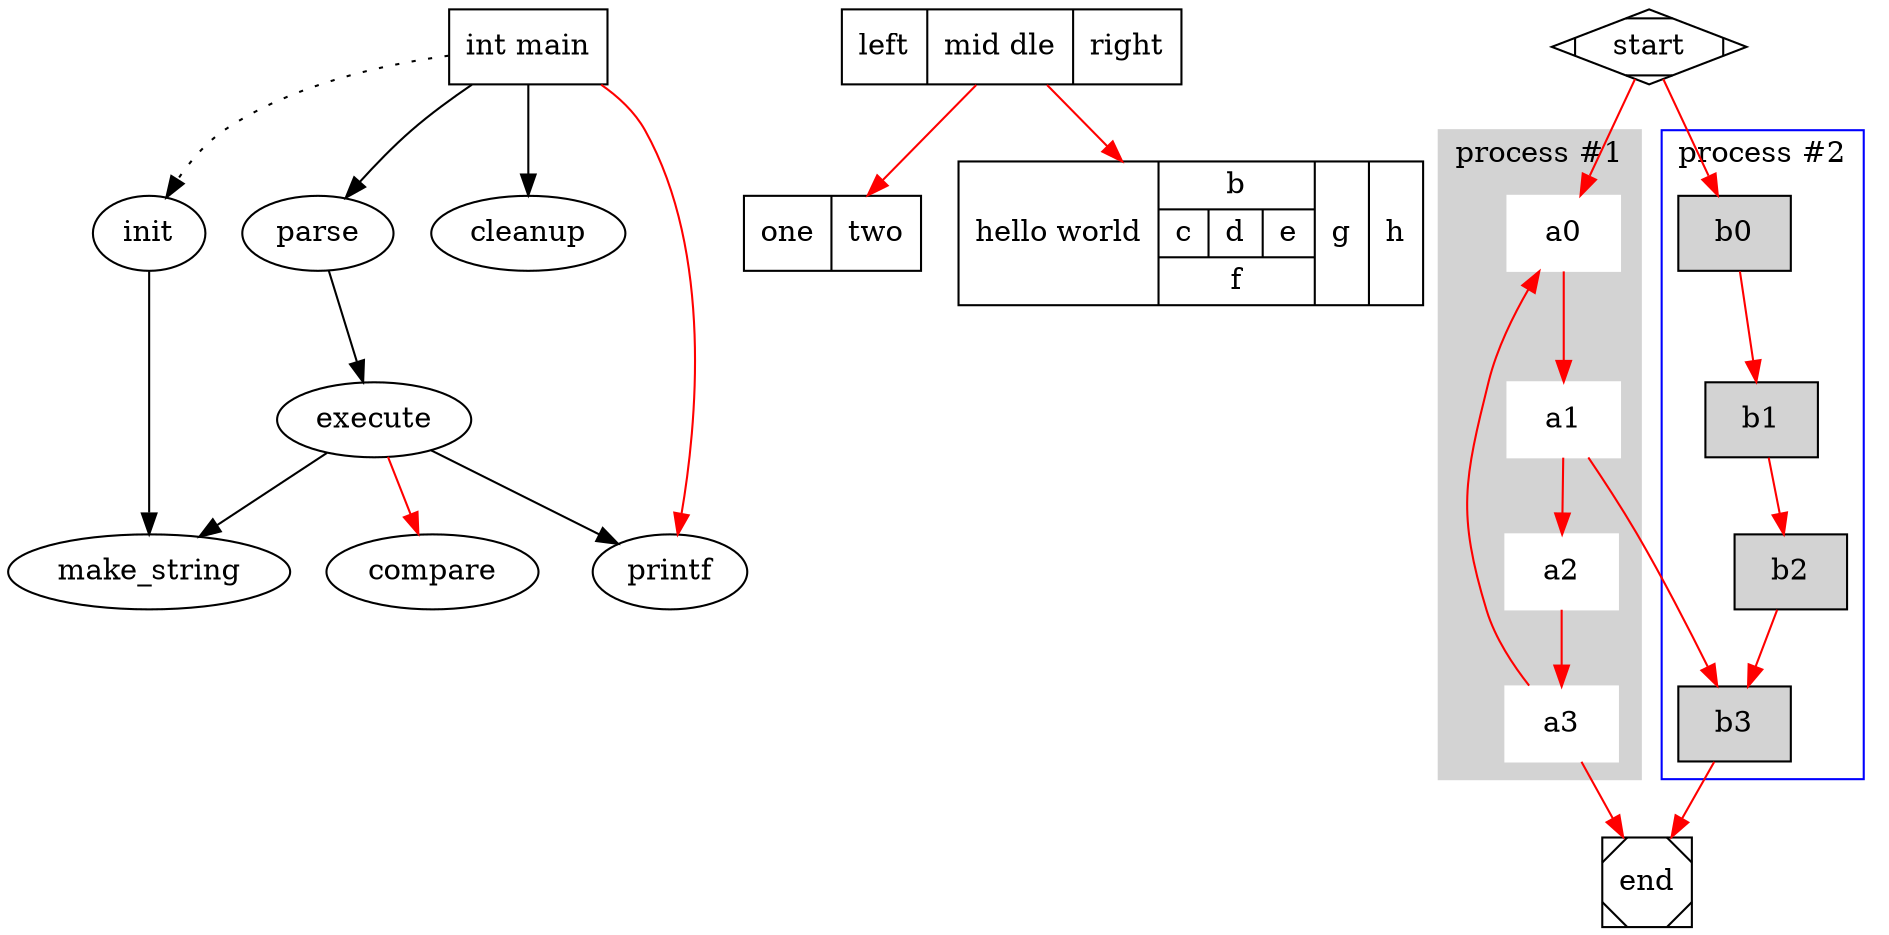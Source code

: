 strict digraph G {
    size = "16,18";
    main [shape=box, label="int main"];
    main -> parse -> execute;
    main -> init [style=dotted];
    main -> cleanup [weight=8];
    execute -> { make_string; printf};
    init -> make_string;
    edge [color=red];
    main -> printf;
    //node [shape=box,style=filled, color=".8 .3 1.0"];
    execute -> compare;

    node [shape=record];
    struct1 [label="<f0> left|<f1> mid\ dle|<f2> right"];
    struct2 [label="<f0> one|<f1> two"];
    struct3 [label="hello world|{b |{c|<here> d|e}|f}|g|h"];
    struct1 -> struct2;
    struct1 -> struct3;


    subgraph cluster0 {
      node [style=filled, color=white];
      style=filled;
      color=lightgrey;
      a0 -> a1 -> a2 -> a3;
      label = "process #1";
    }

    subgraph cluster1 {
      node [style=filled];
      b0 -> b1 -> b2 -> b3;
      label = "process #2";
      color = blue;
    }

    start -> a0;
    start -> b0;
    a3 -> a0;
    a1 -> b3;
    a3 -> end;
    b3 -> end;

    start [shape=Mdiamond];
    end [shape=Msquare];

    }
